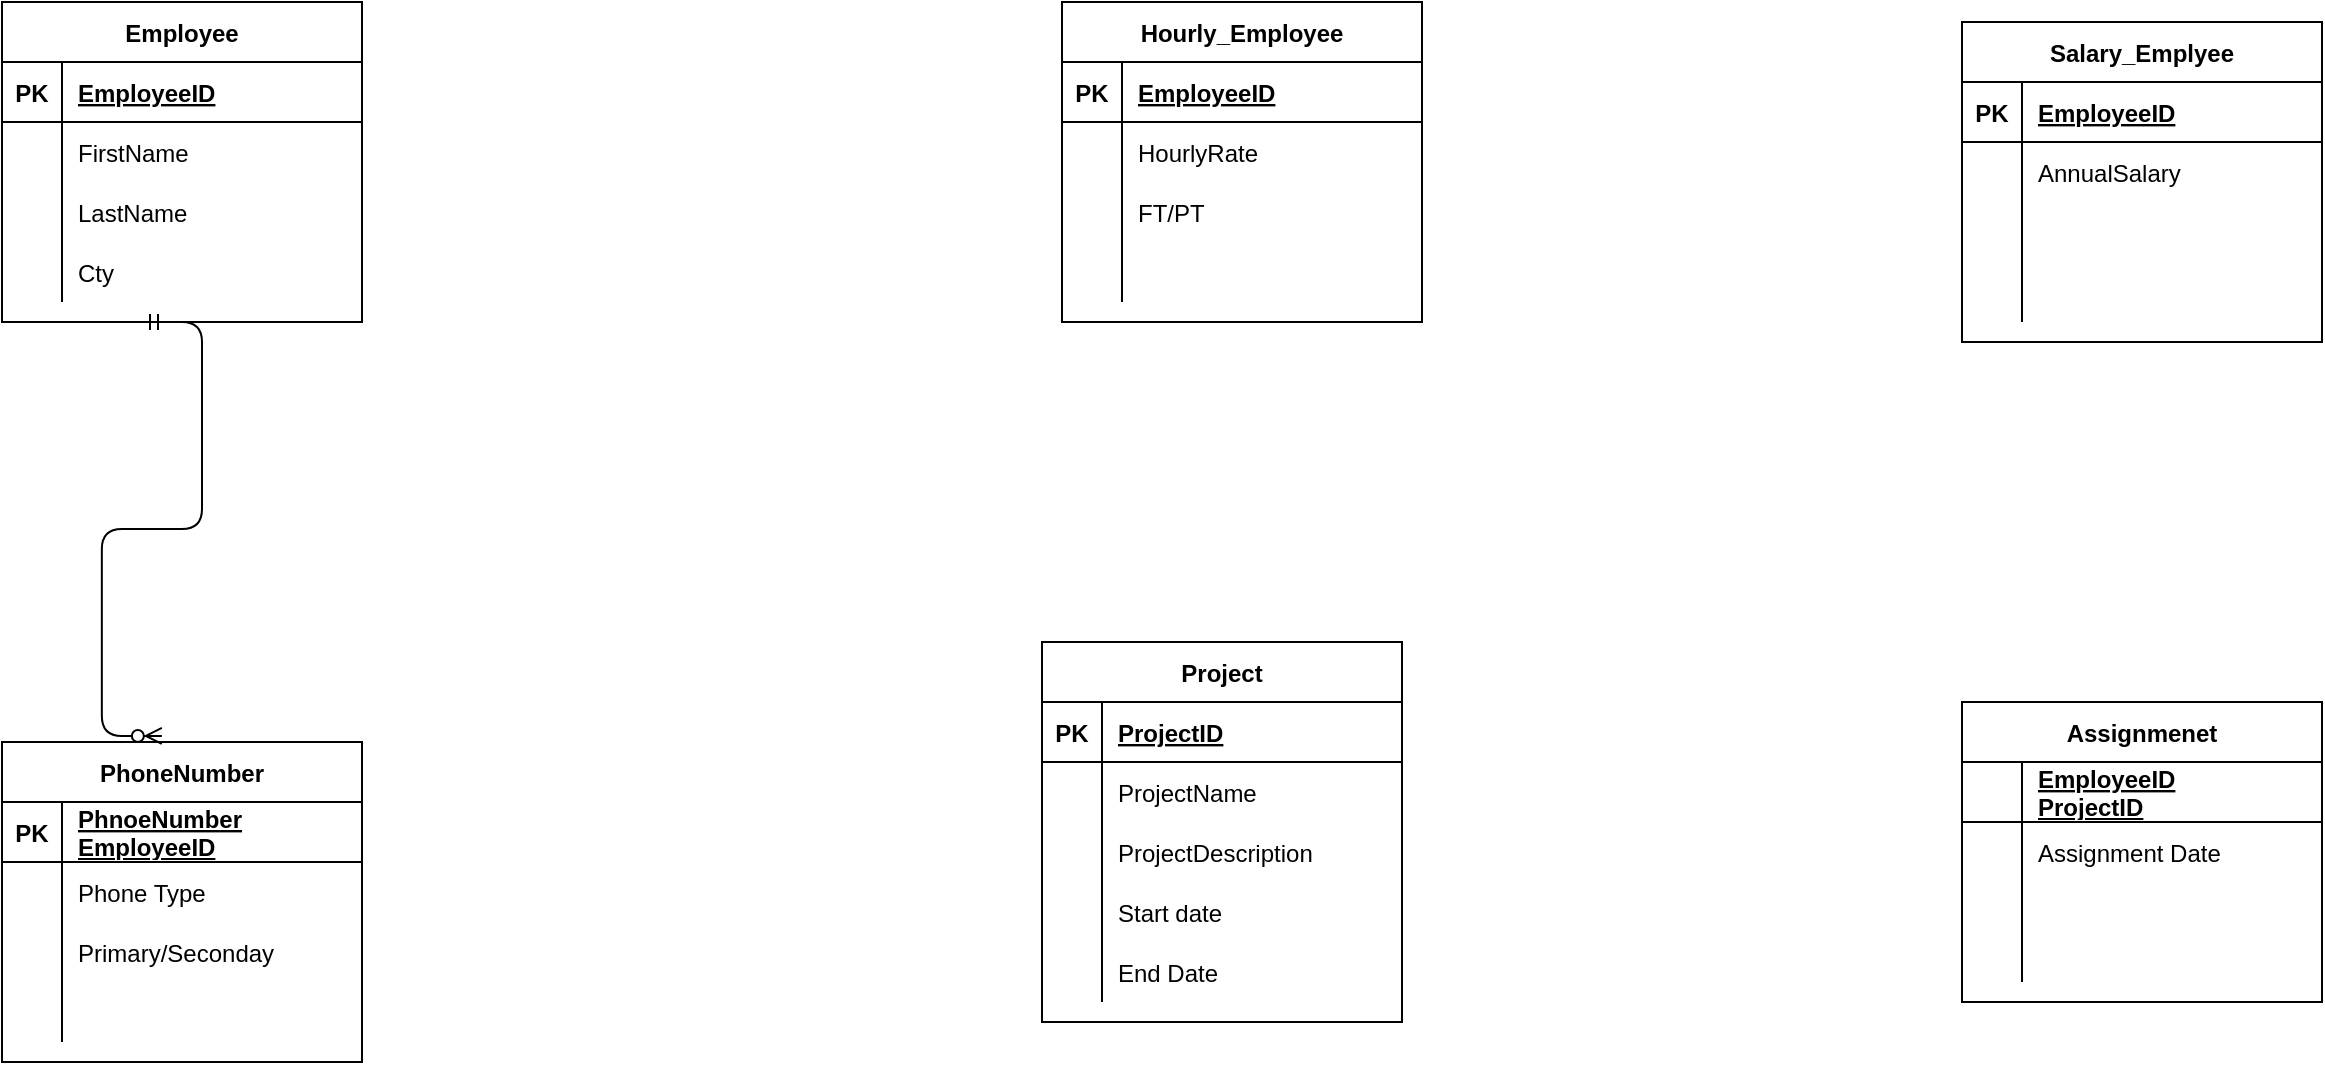 <mxfile version="14.9.2" type="github"><diagram id="FNnY6xwpeYgkzQQvqj_z" name="Page-1"><mxGraphModel dx="1422" dy="780" grid="1" gridSize="10" guides="1" tooltips="1" connect="1" arrows="1" fold="1" page="1" pageScale="1" pageWidth="850" pageHeight="1100" math="0" shadow="0"><root><mxCell id="0"/><mxCell id="1" parent="0"/><mxCell id="lpmafwoR0Vy_uJK4RtR1-65" value="Employee" style="shape=table;startSize=30;container=1;collapsible=1;childLayout=tableLayout;fixedRows=1;rowLines=0;fontStyle=1;align=center;resizeLast=1;" parent="1" vertex="1"><mxGeometry x="20" y="10" width="180" height="160" as="geometry"/></mxCell><mxCell id="lpmafwoR0Vy_uJK4RtR1-66" value="" style="shape=partialRectangle;collapsible=0;dropTarget=0;pointerEvents=0;fillColor=none;top=0;left=0;bottom=1;right=0;points=[[0,0.5],[1,0.5]];portConstraint=eastwest;" parent="lpmafwoR0Vy_uJK4RtR1-65" vertex="1"><mxGeometry y="30" width="180" height="30" as="geometry"/></mxCell><mxCell id="lpmafwoR0Vy_uJK4RtR1-67" value="PK" style="shape=partialRectangle;connectable=0;fillColor=none;top=0;left=0;bottom=0;right=0;fontStyle=1;overflow=hidden;" parent="lpmafwoR0Vy_uJK4RtR1-66" vertex="1"><mxGeometry width="30" height="30" as="geometry"/></mxCell><mxCell id="lpmafwoR0Vy_uJK4RtR1-68" value="EmployeeID" style="shape=partialRectangle;connectable=0;fillColor=none;top=0;left=0;bottom=0;right=0;align=left;spacingLeft=6;fontStyle=5;overflow=hidden;" parent="lpmafwoR0Vy_uJK4RtR1-66" vertex="1"><mxGeometry x="30" width="150" height="30" as="geometry"/></mxCell><mxCell id="lpmafwoR0Vy_uJK4RtR1-69" value="" style="shape=partialRectangle;collapsible=0;dropTarget=0;pointerEvents=0;fillColor=none;top=0;left=0;bottom=0;right=0;points=[[0,0.5],[1,0.5]];portConstraint=eastwest;" parent="lpmafwoR0Vy_uJK4RtR1-65" vertex="1"><mxGeometry y="60" width="180" height="30" as="geometry"/></mxCell><mxCell id="lpmafwoR0Vy_uJK4RtR1-70" value="" style="shape=partialRectangle;connectable=0;fillColor=none;top=0;left=0;bottom=0;right=0;editable=1;overflow=hidden;" parent="lpmafwoR0Vy_uJK4RtR1-69" vertex="1"><mxGeometry width="30" height="30" as="geometry"/></mxCell><mxCell id="lpmafwoR0Vy_uJK4RtR1-71" value="FirstName" style="shape=partialRectangle;connectable=0;fillColor=none;top=0;left=0;bottom=0;right=0;align=left;spacingLeft=6;overflow=hidden;" parent="lpmafwoR0Vy_uJK4RtR1-69" vertex="1"><mxGeometry x="30" width="150" height="30" as="geometry"/></mxCell><mxCell id="lpmafwoR0Vy_uJK4RtR1-72" value="" style="shape=partialRectangle;collapsible=0;dropTarget=0;pointerEvents=0;fillColor=none;top=0;left=0;bottom=0;right=0;points=[[0,0.5],[1,0.5]];portConstraint=eastwest;" parent="lpmafwoR0Vy_uJK4RtR1-65" vertex="1"><mxGeometry y="90" width="180" height="30" as="geometry"/></mxCell><mxCell id="lpmafwoR0Vy_uJK4RtR1-73" value="" style="shape=partialRectangle;connectable=0;fillColor=none;top=0;left=0;bottom=0;right=0;editable=1;overflow=hidden;" parent="lpmafwoR0Vy_uJK4RtR1-72" vertex="1"><mxGeometry width="30" height="30" as="geometry"/></mxCell><mxCell id="lpmafwoR0Vy_uJK4RtR1-74" value="LastName" style="shape=partialRectangle;connectable=0;fillColor=none;top=0;left=0;bottom=0;right=0;align=left;spacingLeft=6;overflow=hidden;" parent="lpmafwoR0Vy_uJK4RtR1-72" vertex="1"><mxGeometry x="30" width="150" height="30" as="geometry"/></mxCell><mxCell id="lpmafwoR0Vy_uJK4RtR1-75" value="" style="shape=partialRectangle;collapsible=0;dropTarget=0;pointerEvents=0;fillColor=none;top=0;left=0;bottom=0;right=0;points=[[0,0.5],[1,0.5]];portConstraint=eastwest;" parent="lpmafwoR0Vy_uJK4RtR1-65" vertex="1"><mxGeometry y="120" width="180" height="30" as="geometry"/></mxCell><mxCell id="lpmafwoR0Vy_uJK4RtR1-76" value="" style="shape=partialRectangle;connectable=0;fillColor=none;top=0;left=0;bottom=0;right=0;editable=1;overflow=hidden;" parent="lpmafwoR0Vy_uJK4RtR1-75" vertex="1"><mxGeometry width="30" height="30" as="geometry"/></mxCell><mxCell id="lpmafwoR0Vy_uJK4RtR1-77" value="Cty" style="shape=partialRectangle;connectable=0;fillColor=none;top=0;left=0;bottom=0;right=0;align=left;spacingLeft=6;overflow=hidden;" parent="lpmafwoR0Vy_uJK4RtR1-75" vertex="1"><mxGeometry x="30" width="150" height="30" as="geometry"/></mxCell><mxCell id="lpmafwoR0Vy_uJK4RtR1-78" value="Hourly_Employee" style="shape=table;startSize=30;container=1;collapsible=1;childLayout=tableLayout;fixedRows=1;rowLines=0;fontStyle=1;align=center;resizeLast=1;" parent="1" vertex="1"><mxGeometry x="550" y="10" width="180" height="160" as="geometry"/></mxCell><mxCell id="lpmafwoR0Vy_uJK4RtR1-79" value="" style="shape=partialRectangle;collapsible=0;dropTarget=0;pointerEvents=0;fillColor=none;top=0;left=0;bottom=1;right=0;points=[[0,0.5],[1,0.5]];portConstraint=eastwest;" parent="lpmafwoR0Vy_uJK4RtR1-78" vertex="1"><mxGeometry y="30" width="180" height="30" as="geometry"/></mxCell><mxCell id="lpmafwoR0Vy_uJK4RtR1-80" value="PK" style="shape=partialRectangle;connectable=0;fillColor=none;top=0;left=0;bottom=0;right=0;fontStyle=1;overflow=hidden;" parent="lpmafwoR0Vy_uJK4RtR1-79" vertex="1"><mxGeometry width="30" height="30" as="geometry"/></mxCell><mxCell id="lpmafwoR0Vy_uJK4RtR1-81" value="EmployeeID" style="shape=partialRectangle;connectable=0;fillColor=none;top=0;left=0;bottom=0;right=0;align=left;spacingLeft=6;fontStyle=5;overflow=hidden;" parent="lpmafwoR0Vy_uJK4RtR1-79" vertex="1"><mxGeometry x="30" width="150" height="30" as="geometry"/></mxCell><mxCell id="lpmafwoR0Vy_uJK4RtR1-82" value="" style="shape=partialRectangle;collapsible=0;dropTarget=0;pointerEvents=0;fillColor=none;top=0;left=0;bottom=0;right=0;points=[[0,0.5],[1,0.5]];portConstraint=eastwest;" parent="lpmafwoR0Vy_uJK4RtR1-78" vertex="1"><mxGeometry y="60" width="180" height="30" as="geometry"/></mxCell><mxCell id="lpmafwoR0Vy_uJK4RtR1-83" value="" style="shape=partialRectangle;connectable=0;fillColor=none;top=0;left=0;bottom=0;right=0;editable=1;overflow=hidden;" parent="lpmafwoR0Vy_uJK4RtR1-82" vertex="1"><mxGeometry width="30" height="30" as="geometry"/></mxCell><mxCell id="lpmafwoR0Vy_uJK4RtR1-84" value="HourlyRate" style="shape=partialRectangle;connectable=0;fillColor=none;top=0;left=0;bottom=0;right=0;align=left;spacingLeft=6;overflow=hidden;" parent="lpmafwoR0Vy_uJK4RtR1-82" vertex="1"><mxGeometry x="30" width="150" height="30" as="geometry"/></mxCell><mxCell id="lpmafwoR0Vy_uJK4RtR1-85" value="" style="shape=partialRectangle;collapsible=0;dropTarget=0;pointerEvents=0;fillColor=none;top=0;left=0;bottom=0;right=0;points=[[0,0.5],[1,0.5]];portConstraint=eastwest;" parent="lpmafwoR0Vy_uJK4RtR1-78" vertex="1"><mxGeometry y="90" width="180" height="30" as="geometry"/></mxCell><mxCell id="lpmafwoR0Vy_uJK4RtR1-86" value="" style="shape=partialRectangle;connectable=0;fillColor=none;top=0;left=0;bottom=0;right=0;editable=1;overflow=hidden;" parent="lpmafwoR0Vy_uJK4RtR1-85" vertex="1"><mxGeometry width="30" height="30" as="geometry"/></mxCell><mxCell id="lpmafwoR0Vy_uJK4RtR1-87" value="FT/PT" style="shape=partialRectangle;connectable=0;fillColor=none;top=0;left=0;bottom=0;right=0;align=left;spacingLeft=6;overflow=hidden;" parent="lpmafwoR0Vy_uJK4RtR1-85" vertex="1"><mxGeometry x="30" width="150" height="30" as="geometry"/></mxCell><mxCell id="lpmafwoR0Vy_uJK4RtR1-88" value="" style="shape=partialRectangle;collapsible=0;dropTarget=0;pointerEvents=0;fillColor=none;top=0;left=0;bottom=0;right=0;points=[[0,0.5],[1,0.5]];portConstraint=eastwest;" parent="lpmafwoR0Vy_uJK4RtR1-78" vertex="1"><mxGeometry y="120" width="180" height="30" as="geometry"/></mxCell><mxCell id="lpmafwoR0Vy_uJK4RtR1-89" value="" style="shape=partialRectangle;connectable=0;fillColor=none;top=0;left=0;bottom=0;right=0;editable=1;overflow=hidden;" parent="lpmafwoR0Vy_uJK4RtR1-88" vertex="1"><mxGeometry width="30" height="30" as="geometry"/></mxCell><mxCell id="lpmafwoR0Vy_uJK4RtR1-90" value="" style="shape=partialRectangle;connectable=0;fillColor=none;top=0;left=0;bottom=0;right=0;align=left;spacingLeft=6;overflow=hidden;" parent="lpmafwoR0Vy_uJK4RtR1-88" vertex="1"><mxGeometry x="30" width="150" height="30" as="geometry"/></mxCell><mxCell id="lpmafwoR0Vy_uJK4RtR1-91" value="Salary_Emplyee" style="shape=table;startSize=30;container=1;collapsible=1;childLayout=tableLayout;fixedRows=1;rowLines=0;fontStyle=1;align=center;resizeLast=1;" parent="1" vertex="1"><mxGeometry x="1000" y="20" width="180" height="160" as="geometry"/></mxCell><mxCell id="lpmafwoR0Vy_uJK4RtR1-92" value="" style="shape=partialRectangle;collapsible=0;dropTarget=0;pointerEvents=0;fillColor=none;top=0;left=0;bottom=1;right=0;points=[[0,0.5],[1,0.5]];portConstraint=eastwest;" parent="lpmafwoR0Vy_uJK4RtR1-91" vertex="1"><mxGeometry y="30" width="180" height="30" as="geometry"/></mxCell><mxCell id="lpmafwoR0Vy_uJK4RtR1-93" value="PK" style="shape=partialRectangle;connectable=0;fillColor=none;top=0;left=0;bottom=0;right=0;fontStyle=1;overflow=hidden;" parent="lpmafwoR0Vy_uJK4RtR1-92" vertex="1"><mxGeometry width="30" height="30" as="geometry"/></mxCell><mxCell id="lpmafwoR0Vy_uJK4RtR1-94" value="EmployeeID" style="shape=partialRectangle;connectable=0;fillColor=none;top=0;left=0;bottom=0;right=0;align=left;spacingLeft=6;fontStyle=5;overflow=hidden;" parent="lpmafwoR0Vy_uJK4RtR1-92" vertex="1"><mxGeometry x="30" width="150" height="30" as="geometry"/></mxCell><mxCell id="lpmafwoR0Vy_uJK4RtR1-95" value="" style="shape=partialRectangle;collapsible=0;dropTarget=0;pointerEvents=0;fillColor=none;top=0;left=0;bottom=0;right=0;points=[[0,0.5],[1,0.5]];portConstraint=eastwest;" parent="lpmafwoR0Vy_uJK4RtR1-91" vertex="1"><mxGeometry y="60" width="180" height="30" as="geometry"/></mxCell><mxCell id="lpmafwoR0Vy_uJK4RtR1-96" value="" style="shape=partialRectangle;connectable=0;fillColor=none;top=0;left=0;bottom=0;right=0;editable=1;overflow=hidden;" parent="lpmafwoR0Vy_uJK4RtR1-95" vertex="1"><mxGeometry width="30" height="30" as="geometry"/></mxCell><mxCell id="lpmafwoR0Vy_uJK4RtR1-97" value="AnnualSalary" style="shape=partialRectangle;connectable=0;fillColor=none;top=0;left=0;bottom=0;right=0;align=left;spacingLeft=6;overflow=hidden;" parent="lpmafwoR0Vy_uJK4RtR1-95" vertex="1"><mxGeometry x="30" width="150" height="30" as="geometry"/></mxCell><mxCell id="lpmafwoR0Vy_uJK4RtR1-98" value="" style="shape=partialRectangle;collapsible=0;dropTarget=0;pointerEvents=0;fillColor=none;top=0;left=0;bottom=0;right=0;points=[[0,0.5],[1,0.5]];portConstraint=eastwest;" parent="lpmafwoR0Vy_uJK4RtR1-91" vertex="1"><mxGeometry y="90" width="180" height="30" as="geometry"/></mxCell><mxCell id="lpmafwoR0Vy_uJK4RtR1-99" value="" style="shape=partialRectangle;connectable=0;fillColor=none;top=0;left=0;bottom=0;right=0;editable=1;overflow=hidden;" parent="lpmafwoR0Vy_uJK4RtR1-98" vertex="1"><mxGeometry width="30" height="30" as="geometry"/></mxCell><mxCell id="lpmafwoR0Vy_uJK4RtR1-100" value="" style="shape=partialRectangle;connectable=0;fillColor=none;top=0;left=0;bottom=0;right=0;align=left;spacingLeft=6;overflow=hidden;" parent="lpmafwoR0Vy_uJK4RtR1-98" vertex="1"><mxGeometry x="30" width="150" height="30" as="geometry"/></mxCell><mxCell id="lpmafwoR0Vy_uJK4RtR1-101" value="" style="shape=partialRectangle;collapsible=0;dropTarget=0;pointerEvents=0;fillColor=none;top=0;left=0;bottom=0;right=0;points=[[0,0.5],[1,0.5]];portConstraint=eastwest;" parent="lpmafwoR0Vy_uJK4RtR1-91" vertex="1"><mxGeometry y="120" width="180" height="30" as="geometry"/></mxCell><mxCell id="lpmafwoR0Vy_uJK4RtR1-102" value="" style="shape=partialRectangle;connectable=0;fillColor=none;top=0;left=0;bottom=0;right=0;editable=1;overflow=hidden;" parent="lpmafwoR0Vy_uJK4RtR1-101" vertex="1"><mxGeometry width="30" height="30" as="geometry"/></mxCell><mxCell id="lpmafwoR0Vy_uJK4RtR1-103" value="" style="shape=partialRectangle;connectable=0;fillColor=none;top=0;left=0;bottom=0;right=0;align=left;spacingLeft=6;overflow=hidden;" parent="lpmafwoR0Vy_uJK4RtR1-101" vertex="1"><mxGeometry x="30" width="150" height="30" as="geometry"/></mxCell><mxCell id="lpmafwoR0Vy_uJK4RtR1-104" value="PhoneNumber" style="shape=table;startSize=30;container=1;collapsible=1;childLayout=tableLayout;fixedRows=1;rowLines=0;fontStyle=1;align=center;resizeLast=1;" parent="1" vertex="1"><mxGeometry x="20" y="380" width="180" height="160" as="geometry"/></mxCell><mxCell id="lpmafwoR0Vy_uJK4RtR1-105" value="" style="shape=partialRectangle;collapsible=0;dropTarget=0;pointerEvents=0;fillColor=none;top=0;left=0;bottom=1;right=0;points=[[0,0.5],[1,0.5]];portConstraint=eastwest;" parent="lpmafwoR0Vy_uJK4RtR1-104" vertex="1"><mxGeometry y="30" width="180" height="30" as="geometry"/></mxCell><mxCell id="lpmafwoR0Vy_uJK4RtR1-106" value="PK" style="shape=partialRectangle;connectable=0;fillColor=none;top=0;left=0;bottom=0;right=0;fontStyle=1;overflow=hidden;" parent="lpmafwoR0Vy_uJK4RtR1-105" vertex="1"><mxGeometry width="30" height="30" as="geometry"/></mxCell><mxCell id="lpmafwoR0Vy_uJK4RtR1-107" value="PhnoeNumber&#xA;EmployeeID&#xA;" style="shape=partialRectangle;connectable=0;fillColor=none;top=0;left=0;bottom=0;right=0;align=left;spacingLeft=6;fontStyle=5;overflow=hidden;" parent="lpmafwoR0Vy_uJK4RtR1-105" vertex="1"><mxGeometry x="30" width="150" height="30" as="geometry"/></mxCell><mxCell id="lpmafwoR0Vy_uJK4RtR1-108" value="" style="shape=partialRectangle;collapsible=0;dropTarget=0;pointerEvents=0;fillColor=none;top=0;left=0;bottom=0;right=0;points=[[0,0.5],[1,0.5]];portConstraint=eastwest;" parent="lpmafwoR0Vy_uJK4RtR1-104" vertex="1"><mxGeometry y="60" width="180" height="30" as="geometry"/></mxCell><mxCell id="lpmafwoR0Vy_uJK4RtR1-109" value="" style="shape=partialRectangle;connectable=0;fillColor=none;top=0;left=0;bottom=0;right=0;editable=1;overflow=hidden;" parent="lpmafwoR0Vy_uJK4RtR1-108" vertex="1"><mxGeometry width="30" height="30" as="geometry"/></mxCell><mxCell id="lpmafwoR0Vy_uJK4RtR1-110" value="Phone Type" style="shape=partialRectangle;connectable=0;fillColor=none;top=0;left=0;bottom=0;right=0;align=left;spacingLeft=6;overflow=hidden;" parent="lpmafwoR0Vy_uJK4RtR1-108" vertex="1"><mxGeometry x="30" width="150" height="30" as="geometry"/></mxCell><mxCell id="lpmafwoR0Vy_uJK4RtR1-111" value="" style="shape=partialRectangle;collapsible=0;dropTarget=0;pointerEvents=0;fillColor=none;top=0;left=0;bottom=0;right=0;points=[[0,0.5],[1,0.5]];portConstraint=eastwest;" parent="lpmafwoR0Vy_uJK4RtR1-104" vertex="1"><mxGeometry y="90" width="180" height="30" as="geometry"/></mxCell><mxCell id="lpmafwoR0Vy_uJK4RtR1-112" value="" style="shape=partialRectangle;connectable=0;fillColor=none;top=0;left=0;bottom=0;right=0;editable=1;overflow=hidden;" parent="lpmafwoR0Vy_uJK4RtR1-111" vertex="1"><mxGeometry width="30" height="30" as="geometry"/></mxCell><mxCell id="lpmafwoR0Vy_uJK4RtR1-113" value="Primary/Seconday" style="shape=partialRectangle;connectable=0;fillColor=none;top=0;left=0;bottom=0;right=0;align=left;spacingLeft=6;overflow=hidden;" parent="lpmafwoR0Vy_uJK4RtR1-111" vertex="1"><mxGeometry x="30" width="150" height="30" as="geometry"/></mxCell><mxCell id="lpmafwoR0Vy_uJK4RtR1-114" value="" style="shape=partialRectangle;collapsible=0;dropTarget=0;pointerEvents=0;fillColor=none;top=0;left=0;bottom=0;right=0;points=[[0,0.5],[1,0.5]];portConstraint=eastwest;" parent="lpmafwoR0Vy_uJK4RtR1-104" vertex="1"><mxGeometry y="120" width="180" height="30" as="geometry"/></mxCell><mxCell id="lpmafwoR0Vy_uJK4RtR1-115" value="" style="shape=partialRectangle;connectable=0;fillColor=none;top=0;left=0;bottom=0;right=0;editable=1;overflow=hidden;" parent="lpmafwoR0Vy_uJK4RtR1-114" vertex="1"><mxGeometry width="30" height="30" as="geometry"/></mxCell><mxCell id="lpmafwoR0Vy_uJK4RtR1-116" value="" style="shape=partialRectangle;connectable=0;fillColor=none;top=0;left=0;bottom=0;right=0;align=left;spacingLeft=6;overflow=hidden;" parent="lpmafwoR0Vy_uJK4RtR1-114" vertex="1"><mxGeometry x="30" width="150" height="30" as="geometry"/></mxCell><mxCell id="lpmafwoR0Vy_uJK4RtR1-117" value="Project" style="shape=table;startSize=30;container=1;collapsible=1;childLayout=tableLayout;fixedRows=1;rowLines=0;fontStyle=1;align=center;resizeLast=1;" parent="1" vertex="1"><mxGeometry x="540" y="330" width="180" height="190" as="geometry"/></mxCell><mxCell id="lpmafwoR0Vy_uJK4RtR1-118" value="" style="shape=partialRectangle;collapsible=0;dropTarget=0;pointerEvents=0;fillColor=none;top=0;left=0;bottom=1;right=0;points=[[0,0.5],[1,0.5]];portConstraint=eastwest;" parent="lpmafwoR0Vy_uJK4RtR1-117" vertex="1"><mxGeometry y="30" width="180" height="30" as="geometry"/></mxCell><mxCell id="lpmafwoR0Vy_uJK4RtR1-119" value="PK" style="shape=partialRectangle;connectable=0;fillColor=none;top=0;left=0;bottom=0;right=0;fontStyle=1;overflow=hidden;" parent="lpmafwoR0Vy_uJK4RtR1-118" vertex="1"><mxGeometry width="30" height="30" as="geometry"/></mxCell><mxCell id="lpmafwoR0Vy_uJK4RtR1-120" value="ProjectID" style="shape=partialRectangle;connectable=0;fillColor=none;top=0;left=0;bottom=0;right=0;align=left;spacingLeft=6;fontStyle=5;overflow=hidden;" parent="lpmafwoR0Vy_uJK4RtR1-118" vertex="1"><mxGeometry x="30" width="150" height="30" as="geometry"/></mxCell><mxCell id="lpmafwoR0Vy_uJK4RtR1-121" value="" style="shape=partialRectangle;collapsible=0;dropTarget=0;pointerEvents=0;fillColor=none;top=0;left=0;bottom=0;right=0;points=[[0,0.5],[1,0.5]];portConstraint=eastwest;" parent="lpmafwoR0Vy_uJK4RtR1-117" vertex="1"><mxGeometry y="60" width="180" height="30" as="geometry"/></mxCell><mxCell id="lpmafwoR0Vy_uJK4RtR1-122" value="" style="shape=partialRectangle;connectable=0;fillColor=none;top=0;left=0;bottom=0;right=0;editable=1;overflow=hidden;" parent="lpmafwoR0Vy_uJK4RtR1-121" vertex="1"><mxGeometry width="30" height="30" as="geometry"/></mxCell><mxCell id="lpmafwoR0Vy_uJK4RtR1-123" value="ProjectName" style="shape=partialRectangle;connectable=0;fillColor=none;top=0;left=0;bottom=0;right=0;align=left;spacingLeft=6;overflow=hidden;" parent="lpmafwoR0Vy_uJK4RtR1-121" vertex="1"><mxGeometry x="30" width="150" height="30" as="geometry"/></mxCell><mxCell id="lpmafwoR0Vy_uJK4RtR1-124" value="" style="shape=partialRectangle;collapsible=0;dropTarget=0;pointerEvents=0;fillColor=none;top=0;left=0;bottom=0;right=0;points=[[0,0.5],[1,0.5]];portConstraint=eastwest;" parent="lpmafwoR0Vy_uJK4RtR1-117" vertex="1"><mxGeometry y="90" width="180" height="30" as="geometry"/></mxCell><mxCell id="lpmafwoR0Vy_uJK4RtR1-125" value="" style="shape=partialRectangle;connectable=0;fillColor=none;top=0;left=0;bottom=0;right=0;editable=1;overflow=hidden;" parent="lpmafwoR0Vy_uJK4RtR1-124" vertex="1"><mxGeometry width="30" height="30" as="geometry"/></mxCell><mxCell id="lpmafwoR0Vy_uJK4RtR1-126" value="ProjectDescription" style="shape=partialRectangle;connectable=0;fillColor=none;top=0;left=0;bottom=0;right=0;align=left;spacingLeft=6;overflow=hidden;" parent="lpmafwoR0Vy_uJK4RtR1-124" vertex="1"><mxGeometry x="30" width="150" height="30" as="geometry"/></mxCell><mxCell id="lpmafwoR0Vy_uJK4RtR1-127" value="" style="shape=partialRectangle;collapsible=0;dropTarget=0;pointerEvents=0;fillColor=none;top=0;left=0;bottom=0;right=0;points=[[0,0.5],[1,0.5]];portConstraint=eastwest;" parent="lpmafwoR0Vy_uJK4RtR1-117" vertex="1"><mxGeometry y="120" width="180" height="30" as="geometry"/></mxCell><mxCell id="lpmafwoR0Vy_uJK4RtR1-128" value="" style="shape=partialRectangle;connectable=0;fillColor=none;top=0;left=0;bottom=0;right=0;editable=1;overflow=hidden;" parent="lpmafwoR0Vy_uJK4RtR1-127" vertex="1"><mxGeometry width="30" height="30" as="geometry"/></mxCell><mxCell id="lpmafwoR0Vy_uJK4RtR1-129" value="Start date" style="shape=partialRectangle;connectable=0;fillColor=none;top=0;left=0;bottom=0;right=0;align=left;spacingLeft=6;overflow=hidden;" parent="lpmafwoR0Vy_uJK4RtR1-127" vertex="1"><mxGeometry x="30" width="150" height="30" as="geometry"/></mxCell><mxCell id="lpmafwoR0Vy_uJK4RtR1-143" value="" style="shape=partialRectangle;collapsible=0;dropTarget=0;pointerEvents=0;fillColor=none;top=0;left=0;bottom=0;right=0;points=[[0,0.5],[1,0.5]];portConstraint=eastwest;" parent="lpmafwoR0Vy_uJK4RtR1-117" vertex="1"><mxGeometry y="150" width="180" height="30" as="geometry"/></mxCell><mxCell id="lpmafwoR0Vy_uJK4RtR1-144" value="" style="shape=partialRectangle;connectable=0;fillColor=none;top=0;left=0;bottom=0;right=0;editable=1;overflow=hidden;" parent="lpmafwoR0Vy_uJK4RtR1-143" vertex="1"><mxGeometry width="30" height="30" as="geometry"/></mxCell><mxCell id="lpmafwoR0Vy_uJK4RtR1-145" value="End Date" style="shape=partialRectangle;connectable=0;fillColor=none;top=0;left=0;bottom=0;right=0;align=left;spacingLeft=6;overflow=hidden;" parent="lpmafwoR0Vy_uJK4RtR1-143" vertex="1"><mxGeometry x="30" width="150" height="30" as="geometry"/></mxCell><mxCell id="lpmafwoR0Vy_uJK4RtR1-130" value="Assignmenet" style="shape=table;startSize=30;container=1;collapsible=1;childLayout=tableLayout;fixedRows=1;rowLines=0;fontStyle=1;align=center;resizeLast=1;" parent="1" vertex="1"><mxGeometry x="1000" y="360" width="180" height="150" as="geometry"/></mxCell><mxCell id="lpmafwoR0Vy_uJK4RtR1-131" value="" style="shape=partialRectangle;collapsible=0;dropTarget=0;pointerEvents=0;fillColor=none;top=0;left=0;bottom=1;right=0;points=[[0,0.5],[1,0.5]];portConstraint=eastwest;" parent="lpmafwoR0Vy_uJK4RtR1-130" vertex="1"><mxGeometry y="30" width="180" height="30" as="geometry"/></mxCell><mxCell id="lpmafwoR0Vy_uJK4RtR1-132" value="&#xA;" style="shape=partialRectangle;connectable=0;fillColor=none;top=0;left=0;bottom=0;right=0;fontStyle=1;overflow=hidden;" parent="lpmafwoR0Vy_uJK4RtR1-131" vertex="1"><mxGeometry width="30" height="30" as="geometry"/></mxCell><mxCell id="lpmafwoR0Vy_uJK4RtR1-133" value="EmployeeID&#xA;ProjectID&#xA;" style="shape=partialRectangle;connectable=0;fillColor=none;top=0;left=0;bottom=0;right=0;align=left;spacingLeft=6;fontStyle=5;overflow=hidden;" parent="lpmafwoR0Vy_uJK4RtR1-131" vertex="1"><mxGeometry x="30" width="150" height="30" as="geometry"/></mxCell><mxCell id="lpmafwoR0Vy_uJK4RtR1-134" value="" style="shape=partialRectangle;collapsible=0;dropTarget=0;pointerEvents=0;fillColor=none;top=0;left=0;bottom=0;right=0;points=[[0,0.5],[1,0.5]];portConstraint=eastwest;" parent="lpmafwoR0Vy_uJK4RtR1-130" vertex="1"><mxGeometry y="60" width="180" height="30" as="geometry"/></mxCell><mxCell id="lpmafwoR0Vy_uJK4RtR1-135" value="" style="shape=partialRectangle;connectable=0;fillColor=none;top=0;left=0;bottom=0;right=0;editable=1;overflow=hidden;" parent="lpmafwoR0Vy_uJK4RtR1-134" vertex="1"><mxGeometry width="30" height="30" as="geometry"/></mxCell><mxCell id="lpmafwoR0Vy_uJK4RtR1-136" value="Assignment Date" style="shape=partialRectangle;connectable=0;fillColor=none;top=0;left=0;bottom=0;right=0;align=left;spacingLeft=6;overflow=hidden;" parent="lpmafwoR0Vy_uJK4RtR1-134" vertex="1"><mxGeometry x="30" width="150" height="30" as="geometry"/></mxCell><mxCell id="lpmafwoR0Vy_uJK4RtR1-137" value="" style="shape=partialRectangle;collapsible=0;dropTarget=0;pointerEvents=0;fillColor=none;top=0;left=0;bottom=0;right=0;points=[[0,0.5],[1,0.5]];portConstraint=eastwest;" parent="lpmafwoR0Vy_uJK4RtR1-130" vertex="1"><mxGeometry y="90" width="180" height="30" as="geometry"/></mxCell><mxCell id="lpmafwoR0Vy_uJK4RtR1-138" value="" style="shape=partialRectangle;connectable=0;fillColor=none;top=0;left=0;bottom=0;right=0;editable=1;overflow=hidden;" parent="lpmafwoR0Vy_uJK4RtR1-137" vertex="1"><mxGeometry width="30" height="30" as="geometry"/></mxCell><mxCell id="lpmafwoR0Vy_uJK4RtR1-139" value="" style="shape=partialRectangle;connectable=0;fillColor=none;top=0;left=0;bottom=0;right=0;align=left;spacingLeft=6;overflow=hidden;" parent="lpmafwoR0Vy_uJK4RtR1-137" vertex="1"><mxGeometry x="30" width="150" height="30" as="geometry"/></mxCell><mxCell id="lpmafwoR0Vy_uJK4RtR1-140" value="" style="shape=partialRectangle;collapsible=0;dropTarget=0;pointerEvents=0;fillColor=none;top=0;left=0;bottom=0;right=0;points=[[0,0.5],[1,0.5]];portConstraint=eastwest;" parent="lpmafwoR0Vy_uJK4RtR1-130" vertex="1"><mxGeometry y="120" width="180" height="20" as="geometry"/></mxCell><mxCell id="lpmafwoR0Vy_uJK4RtR1-141" value="" style="shape=partialRectangle;connectable=0;fillColor=none;top=0;left=0;bottom=0;right=0;editable=1;overflow=hidden;" parent="lpmafwoR0Vy_uJK4RtR1-140" vertex="1"><mxGeometry width="30" height="20" as="geometry"/></mxCell><mxCell id="lpmafwoR0Vy_uJK4RtR1-142" value="" style="shape=partialRectangle;connectable=0;fillColor=none;top=0;left=0;bottom=0;right=0;align=left;spacingLeft=6;overflow=hidden;" parent="lpmafwoR0Vy_uJK4RtR1-140" vertex="1"><mxGeometry x="30" width="150" height="20" as="geometry"/></mxCell><mxCell id="BBBo-SabXniByP8i2LFd-1" value="" style="edgeStyle=entityRelationEdgeStyle;fontSize=12;html=1;endArrow=ERzeroToMany;startArrow=ERmandOne;entryX=0.444;entryY=-0.019;entryDx=0;entryDy=0;entryPerimeter=0;" edge="1" parent="1" target="lpmafwoR0Vy_uJK4RtR1-104"><mxGeometry width="100" height="100" relative="1" as="geometry"><mxPoint x="90" y="170" as="sourcePoint"/><mxPoint x="230" y="110" as="targetPoint"/></mxGeometry></mxCell></root></mxGraphModel></diagram></mxfile>